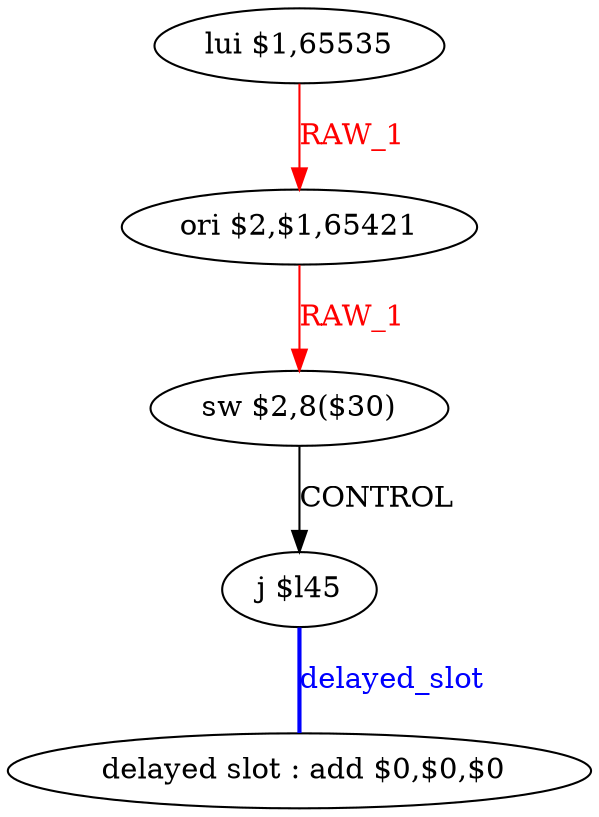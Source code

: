 digraph G1 {
node [shape = ellipse];
i4 [label = " delayed slot : add $0,$0,$0"] ;
i3 ->  i4 [style = bold, dir= none, fontcolor = blue, color = blue, label= "delayed_slot"];
i3 [label = "j $l45"] ;
i0 [label = "lui $1,65535"] ;
i0 ->  i1 [color = red, fontcolor = red, label= "RAW_1"];
i1 [label = "ori $2,$1,65421"] ;
i1 ->  i2 [color = red, fontcolor = red, label= "RAW_1"];
i2 [label = "sw $2,8($30)"] ;
i2 ->  i3 [label= "CONTROL"];
}
